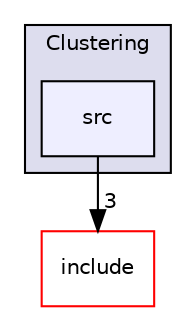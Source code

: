 digraph "/home/travis/build/AliceO2Group/AliceO2/Detectors/MUON/MID/Clustering/src" {
  bgcolor=transparent;
  compound=true
  node [ fontsize="10", fontname="Helvetica"];
  edge [ labelfontsize="10", labelfontname="Helvetica"];
  subgraph clusterdir_754f2fe7806627988f6bd801b7f2fe5b {
    graph [ bgcolor="#ddddee", pencolor="black", label="Clustering" fontname="Helvetica", fontsize="10", URL="dir_754f2fe7806627988f6bd801b7f2fe5b.html"]
  dir_c9e06deb0c16244bef517806180dc845 [shape=box, label="src", style="filled", fillcolor="#eeeeff", pencolor="black", URL="dir_c9e06deb0c16244bef517806180dc845.html"];
  }
  dir_a71522c76b0f7d8d670e75fb93aba2fa [shape=box label="include" color="red" URL="dir_a71522c76b0f7d8d670e75fb93aba2fa.html"];
  dir_c9e06deb0c16244bef517806180dc845->dir_a71522c76b0f7d8d670e75fb93aba2fa [headlabel="3", labeldistance=1.5 headhref="dir_000348_000346.html"];
}

